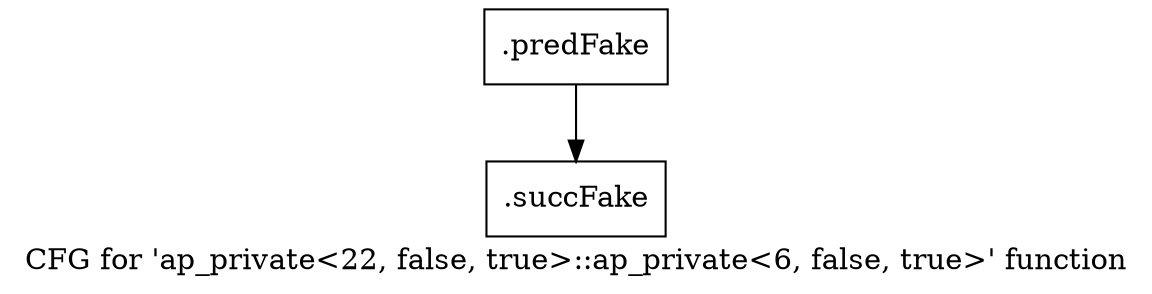 digraph "CFG for 'ap_private\<22, false, true\>::ap_private\<6, false, true\>' function" {
	label="CFG for 'ap_private\<22, false, true\>::ap_private\<6, false, true\>' function";

	Node0x572dfc0 [shape=record,filename="",linenumber="",label="{.predFake}"];
	Node0x572dfc0 -> Node0x50e5cf0[ callList="" memoryops="" filename="/mnt/xilinx/Vitis_HLS/2021.2/include/etc/ap_private.h" execusionnum="9"];
	Node0x50e5cf0 [shape=record,filename="/mnt/xilinx/Vitis_HLS/2021.2/include/etc/ap_private.h",linenumber="1723",label="{.succFake}"];
}
